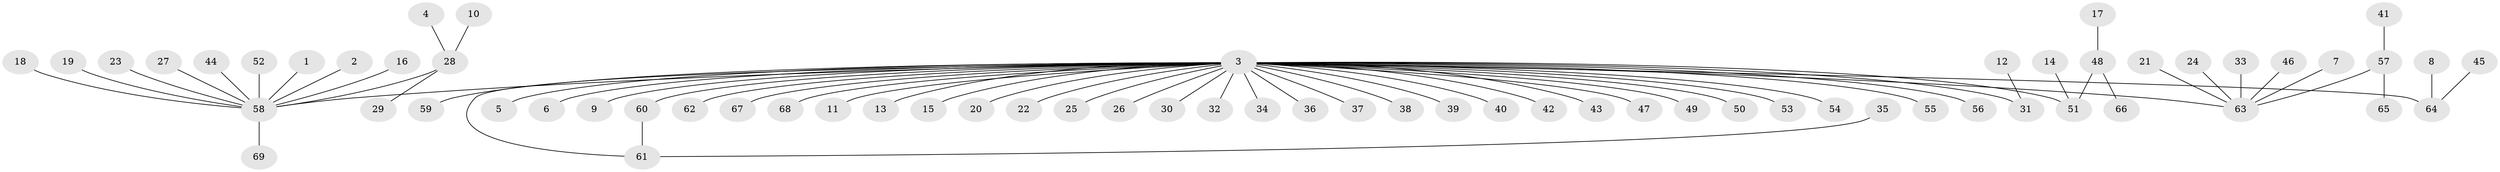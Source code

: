 // original degree distribution, {7: 0.007246376811594203, 35: 0.007246376811594203, 2: 0.12318840579710146, 11: 0.007246376811594203, 4: 0.07246376811594203, 1: 0.6884057971014492, 6: 0.021739130434782608, 9: 0.007246376811594203, 3: 0.06521739130434782}
// Generated by graph-tools (version 1.1) at 2025/25/03/09/25 03:25:57]
// undirected, 69 vertices, 69 edges
graph export_dot {
graph [start="1"]
  node [color=gray90,style=filled];
  1;
  2;
  3;
  4;
  5;
  6;
  7;
  8;
  9;
  10;
  11;
  12;
  13;
  14;
  15;
  16;
  17;
  18;
  19;
  20;
  21;
  22;
  23;
  24;
  25;
  26;
  27;
  28;
  29;
  30;
  31;
  32;
  33;
  34;
  35;
  36;
  37;
  38;
  39;
  40;
  41;
  42;
  43;
  44;
  45;
  46;
  47;
  48;
  49;
  50;
  51;
  52;
  53;
  54;
  55;
  56;
  57;
  58;
  59;
  60;
  61;
  62;
  63;
  64;
  65;
  66;
  67;
  68;
  69;
  1 -- 58 [weight=1.0];
  2 -- 58 [weight=1.0];
  3 -- 5 [weight=1.0];
  3 -- 6 [weight=1.0];
  3 -- 9 [weight=1.0];
  3 -- 11 [weight=1.0];
  3 -- 13 [weight=1.0];
  3 -- 15 [weight=1.0];
  3 -- 20 [weight=1.0];
  3 -- 22 [weight=1.0];
  3 -- 25 [weight=1.0];
  3 -- 26 [weight=1.0];
  3 -- 30 [weight=1.0];
  3 -- 31 [weight=1.0];
  3 -- 32 [weight=1.0];
  3 -- 34 [weight=1.0];
  3 -- 36 [weight=1.0];
  3 -- 37 [weight=1.0];
  3 -- 38 [weight=1.0];
  3 -- 39 [weight=1.0];
  3 -- 40 [weight=1.0];
  3 -- 42 [weight=1.0];
  3 -- 43 [weight=1.0];
  3 -- 47 [weight=1.0];
  3 -- 49 [weight=1.0];
  3 -- 50 [weight=1.0];
  3 -- 51 [weight=1.0];
  3 -- 53 [weight=1.0];
  3 -- 54 [weight=1.0];
  3 -- 55 [weight=1.0];
  3 -- 56 [weight=1.0];
  3 -- 58 [weight=1.0];
  3 -- 59 [weight=1.0];
  3 -- 60 [weight=1.0];
  3 -- 61 [weight=1.0];
  3 -- 62 [weight=1.0];
  3 -- 63 [weight=1.0];
  3 -- 64 [weight=1.0];
  3 -- 67 [weight=1.0];
  3 -- 68 [weight=1.0];
  4 -- 28 [weight=1.0];
  7 -- 63 [weight=1.0];
  8 -- 64 [weight=1.0];
  10 -- 28 [weight=1.0];
  12 -- 31 [weight=1.0];
  14 -- 51 [weight=1.0];
  16 -- 58 [weight=1.0];
  17 -- 48 [weight=1.0];
  18 -- 58 [weight=1.0];
  19 -- 58 [weight=1.0];
  21 -- 63 [weight=1.0];
  23 -- 58 [weight=1.0];
  24 -- 63 [weight=1.0];
  27 -- 58 [weight=1.0];
  28 -- 29 [weight=1.0];
  28 -- 58 [weight=1.0];
  33 -- 63 [weight=1.0];
  35 -- 61 [weight=1.0];
  41 -- 57 [weight=1.0];
  44 -- 58 [weight=1.0];
  45 -- 64 [weight=1.0];
  46 -- 63 [weight=1.0];
  48 -- 51 [weight=1.0];
  48 -- 66 [weight=1.0];
  52 -- 58 [weight=1.0];
  57 -- 63 [weight=1.0];
  57 -- 65 [weight=1.0];
  58 -- 69 [weight=1.0];
  60 -- 61 [weight=1.0];
}
